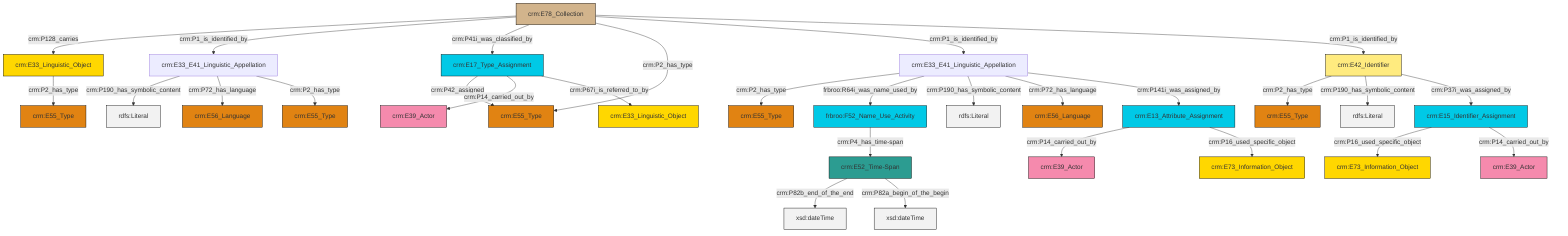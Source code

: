 graph TD
classDef Literal fill:#f2f2f2,stroke:#000000;
classDef CRM_Entity fill:#FFFFFF,stroke:#000000;
classDef Temporal_Entity fill:#00C9E6, stroke:#000000;
classDef Type fill:#E18312, stroke:#000000;
classDef Time-Span fill:#2C9C91, stroke:#000000;
classDef Appellation fill:#FFEB7F, stroke:#000000;
classDef Place fill:#008836, stroke:#000000;
classDef Persistent_Item fill:#B266B2, stroke:#000000;
classDef Conceptual_Object fill:#FFD700, stroke:#000000;
classDef Physical_Thing fill:#D2B48C, stroke:#000000;
classDef Actor fill:#f58aad, stroke:#000000;
classDef PC_Classes fill:#4ce600, stroke:#000000;
classDef Multi fill:#cccccc,stroke:#000000;

4["crm:E78_Collection"]:::Physical_Thing -->|crm:P128_carries| 5["crm:E33_Linguistic_Object"]:::Conceptual_Object
6["crm:E33_E41_Linguistic_Appellation"]:::Default -->|crm:P190_has_symbolic_content| 7[rdfs:Literal]:::Literal
14["frbroo:F52_Name_Use_Activity"]:::Temporal_Entity -->|crm:P4_has_time-span| 15["crm:E52_Time-Span"]:::Time-Span
12["crm:E13_Attribute_Assignment"]:::Temporal_Entity -->|crm:P14_carried_out_by| 8["crm:E39_Actor"]:::Actor
15["crm:E52_Time-Span"]:::Time-Span -->|crm:P82b_end_of_the_end| 25[xsd:dateTime]:::Literal
2["crm:E42_Identifier"]:::Appellation -->|crm:P2_has_type| 26["crm:E55_Type"]:::Type
18["crm:E33_E41_Linguistic_Appellation"]:::Default -->|crm:P2_has_type| 27["crm:E55_Type"]:::Type
16["crm:E17_Type_Assignment"]:::Temporal_Entity -->|crm:P42_assigned| 29["crm:E55_Type"]:::Type
2["crm:E42_Identifier"]:::Appellation -->|crm:P190_has_symbolic_content| 30[rdfs:Literal]:::Literal
18["crm:E33_E41_Linguistic_Appellation"]:::Default -->|frbroo:R64i_was_name_used_by| 14["frbroo:F52_Name_Use_Activity"]:::Temporal_Entity
5["crm:E33_Linguistic_Object"]:::Conceptual_Object -->|crm:P2_has_type| 22["crm:E55_Type"]:::Type
34["crm:E15_Identifier_Assignment"]:::Temporal_Entity -->|crm:P16_used_specific_object| 35["crm:E73_Information_Object"]:::Conceptual_Object
4["crm:E78_Collection"]:::Physical_Thing -->|crm:P1_is_identified_by| 6["crm:E33_E41_Linguistic_Appellation"]:::Default
4["crm:E78_Collection"]:::Physical_Thing -->|crm:P41i_was_classified_by| 16["crm:E17_Type_Assignment"]:::Temporal_Entity
4["crm:E78_Collection"]:::Physical_Thing -->|crm:P2_has_type| 29["crm:E55_Type"]:::Type
4["crm:E78_Collection"]:::Physical_Thing -->|crm:P1_is_identified_by| 18["crm:E33_E41_Linguistic_Appellation"]:::Default
6["crm:E33_E41_Linguistic_Appellation"]:::Default -->|crm:P72_has_language| 20["crm:E56_Language"]:::Type
16["crm:E17_Type_Assignment"]:::Temporal_Entity -->|crm:P14_carried_out_by| 10["crm:E39_Actor"]:::Actor
2["crm:E42_Identifier"]:::Appellation -->|crm:P37i_was_assigned_by| 34["crm:E15_Identifier_Assignment"]:::Temporal_Entity
34["crm:E15_Identifier_Assignment"]:::Temporal_Entity -->|crm:P14_carried_out_by| 40["crm:E39_Actor"]:::Actor
15["crm:E52_Time-Span"]:::Time-Span -->|crm:P82a_begin_of_the_begin| 47[xsd:dateTime]:::Literal
12["crm:E13_Attribute_Assignment"]:::Temporal_Entity -->|crm:P16_used_specific_object| 48["crm:E73_Information_Object"]:::Conceptual_Object
18["crm:E33_E41_Linguistic_Appellation"]:::Default -->|crm:P190_has_symbolic_content| 49[rdfs:Literal]:::Literal
16["crm:E17_Type_Assignment"]:::Temporal_Entity -->|crm:P67i_is_referred_to_by| 45["crm:E33_Linguistic_Object"]:::Conceptual_Object
6["crm:E33_E41_Linguistic_Appellation"]:::Default -->|crm:P2_has_type| 0["crm:E55_Type"]:::Type
4["crm:E78_Collection"]:::Physical_Thing -->|crm:P1_is_identified_by| 2["crm:E42_Identifier"]:::Appellation
18["crm:E33_E41_Linguistic_Appellation"]:::Default -->|crm:P72_has_language| 32["crm:E56_Language"]:::Type
18["crm:E33_E41_Linguistic_Appellation"]:::Default -->|crm:P141i_was_assigned_by| 12["crm:E13_Attribute_Assignment"]:::Temporal_Entity